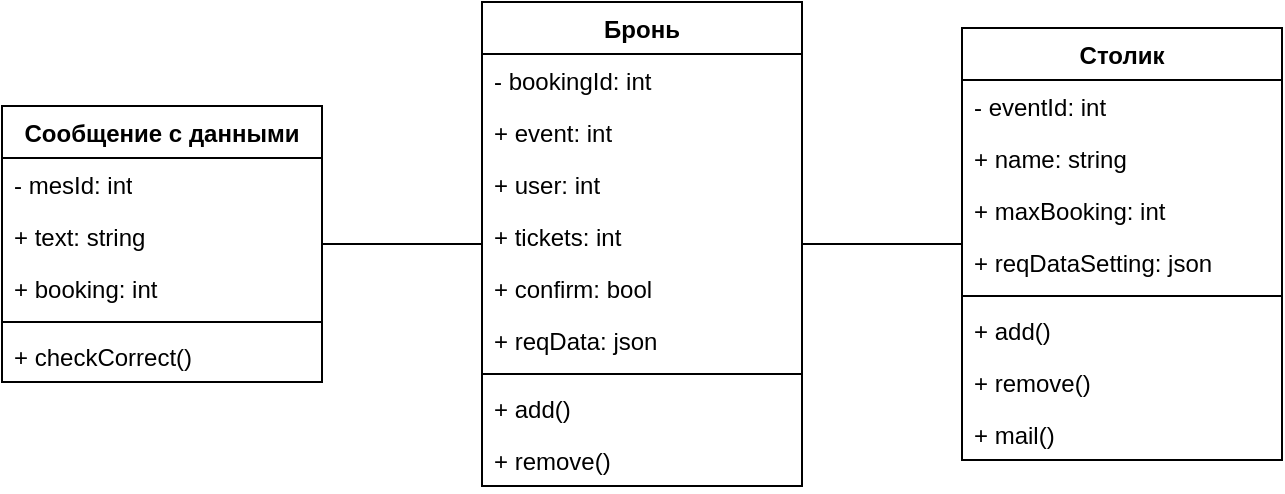 <mxfile version="24.2.1" type="device">
  <diagram id="C5RBs43oDa-KdzZeNtuy" name="Page-1">
    <mxGraphModel dx="1393" dy="804" grid="1" gridSize="10" guides="1" tooltips="1" connect="1" arrows="1" fold="1" page="1" pageScale="1" pageWidth="827" pageHeight="1169" math="0" shadow="0">
      <root>
        <mxCell id="WIyWlLk6GJQsqaUBKTNV-0" />
        <mxCell id="WIyWlLk6GJQsqaUBKTNV-1" parent="WIyWlLk6GJQsqaUBKTNV-0" />
        <mxCell id="sc5lZZcVOWayjLh8mwfy-0" value="Столик" style="swimlane;fontStyle=1;align=center;verticalAlign=top;childLayout=stackLayout;horizontal=1;startSize=26;horizontalStack=0;resizeParent=1;resizeParentMax=0;resizeLast=0;collapsible=1;marginBottom=0;whiteSpace=wrap;html=1;" parent="WIyWlLk6GJQsqaUBKTNV-1" vertex="1">
          <mxGeometry x="520" y="133" width="160" height="216" as="geometry" />
        </mxCell>
        <mxCell id="sc5lZZcVOWayjLh8mwfy-1" value="- eventId: int" style="text;strokeColor=none;fillColor=none;align=left;verticalAlign=top;spacingLeft=4;spacingRight=4;overflow=hidden;rotatable=0;points=[[0,0.5],[1,0.5]];portConstraint=eastwest;whiteSpace=wrap;html=1;" parent="sc5lZZcVOWayjLh8mwfy-0" vertex="1">
          <mxGeometry y="26" width="160" height="26" as="geometry" />
        </mxCell>
        <mxCell id="sc5lZZcVOWayjLh8mwfy-4" value="+ name: string" style="text;strokeColor=none;fillColor=none;align=left;verticalAlign=top;spacingLeft=4;spacingRight=4;overflow=hidden;rotatable=0;points=[[0,0.5],[1,0.5]];portConstraint=eastwest;whiteSpace=wrap;html=1;" parent="sc5lZZcVOWayjLh8mwfy-0" vertex="1">
          <mxGeometry y="52" width="160" height="26" as="geometry" />
        </mxCell>
        <mxCell id="sc5lZZcVOWayjLh8mwfy-21" value="+ maxBooking: int" style="text;strokeColor=none;fillColor=none;align=left;verticalAlign=top;spacingLeft=4;spacingRight=4;overflow=hidden;rotatable=0;points=[[0,0.5],[1,0.5]];portConstraint=eastwest;whiteSpace=wrap;html=1;" parent="sc5lZZcVOWayjLh8mwfy-0" vertex="1">
          <mxGeometry y="78" width="160" height="26" as="geometry" />
        </mxCell>
        <mxCell id="sc5lZZcVOWayjLh8mwfy-22" value="+ reqDataSetting: json" style="text;strokeColor=none;fillColor=none;align=left;verticalAlign=top;spacingLeft=4;spacingRight=4;overflow=hidden;rotatable=0;points=[[0,0.5],[1,0.5]];portConstraint=eastwest;whiteSpace=wrap;html=1;" parent="sc5lZZcVOWayjLh8mwfy-0" vertex="1">
          <mxGeometry y="104" width="160" height="26" as="geometry" />
        </mxCell>
        <mxCell id="sc5lZZcVOWayjLh8mwfy-2" value="" style="line;strokeWidth=1;fillColor=none;align=left;verticalAlign=middle;spacingTop=-1;spacingLeft=3;spacingRight=3;rotatable=0;labelPosition=right;points=[];portConstraint=eastwest;strokeColor=inherit;" parent="sc5lZZcVOWayjLh8mwfy-0" vertex="1">
          <mxGeometry y="130" width="160" height="8" as="geometry" />
        </mxCell>
        <mxCell id="sc5lZZcVOWayjLh8mwfy-3" value="+ add()" style="text;strokeColor=none;fillColor=none;align=left;verticalAlign=top;spacingLeft=4;spacingRight=4;overflow=hidden;rotatable=0;points=[[0,0.5],[1,0.5]];portConstraint=eastwest;whiteSpace=wrap;html=1;" parent="sc5lZZcVOWayjLh8mwfy-0" vertex="1">
          <mxGeometry y="138" width="160" height="26" as="geometry" />
        </mxCell>
        <mxCell id="sc5lZZcVOWayjLh8mwfy-24" value="+ remove()" style="text;strokeColor=none;fillColor=none;align=left;verticalAlign=top;spacingLeft=4;spacingRight=4;overflow=hidden;rotatable=0;points=[[0,0.5],[1,0.5]];portConstraint=eastwest;whiteSpace=wrap;html=1;" parent="sc5lZZcVOWayjLh8mwfy-0" vertex="1">
          <mxGeometry y="164" width="160" height="26" as="geometry" />
        </mxCell>
        <mxCell id="sc5lZZcVOWayjLh8mwfy-25" value="+ mail()" style="text;strokeColor=none;fillColor=none;align=left;verticalAlign=top;spacingLeft=4;spacingRight=4;overflow=hidden;rotatable=0;points=[[0,0.5],[1,0.5]];portConstraint=eastwest;whiteSpace=wrap;html=1;" parent="sc5lZZcVOWayjLh8mwfy-0" vertex="1">
          <mxGeometry y="190" width="160" height="26" as="geometry" />
        </mxCell>
        <mxCell id="sc5lZZcVOWayjLh8mwfy-7" value="Сообщение с данными" style="swimlane;fontStyle=1;align=center;verticalAlign=top;childLayout=stackLayout;horizontal=1;startSize=26;horizontalStack=0;resizeParent=1;resizeParentMax=0;resizeLast=0;collapsible=1;marginBottom=0;whiteSpace=wrap;html=1;" parent="WIyWlLk6GJQsqaUBKTNV-1" vertex="1">
          <mxGeometry x="40" y="172" width="160" height="138" as="geometry" />
        </mxCell>
        <mxCell id="sc5lZZcVOWayjLh8mwfy-8" value="- mesId: int" style="text;strokeColor=none;fillColor=none;align=left;verticalAlign=top;spacingLeft=4;spacingRight=4;overflow=hidden;rotatable=0;points=[[0,0.5],[1,0.5]];portConstraint=eastwest;whiteSpace=wrap;html=1;" parent="sc5lZZcVOWayjLh8mwfy-7" vertex="1">
          <mxGeometry y="26" width="160" height="26" as="geometry" />
        </mxCell>
        <mxCell id="sc5lZZcVOWayjLh8mwfy-9" value="+ text: string" style="text;strokeColor=none;fillColor=none;align=left;verticalAlign=top;spacingLeft=4;spacingRight=4;overflow=hidden;rotatable=0;points=[[0,0.5],[1,0.5]];portConstraint=eastwest;whiteSpace=wrap;html=1;" parent="sc5lZZcVOWayjLh8mwfy-7" vertex="1">
          <mxGeometry y="52" width="160" height="26" as="geometry" />
        </mxCell>
        <mxCell id="sc5lZZcVOWayjLh8mwfy-10" value="+ booking: int" style="text;strokeColor=none;fillColor=none;align=left;verticalAlign=top;spacingLeft=4;spacingRight=4;overflow=hidden;rotatable=0;points=[[0,0.5],[1,0.5]];portConstraint=eastwest;whiteSpace=wrap;html=1;" parent="sc5lZZcVOWayjLh8mwfy-7" vertex="1">
          <mxGeometry y="78" width="160" height="26" as="geometry" />
        </mxCell>
        <mxCell id="sc5lZZcVOWayjLh8mwfy-11" value="" style="line;strokeWidth=1;fillColor=none;align=left;verticalAlign=middle;spacingTop=-1;spacingLeft=3;spacingRight=3;rotatable=0;labelPosition=right;points=[];portConstraint=eastwest;strokeColor=inherit;" parent="sc5lZZcVOWayjLh8mwfy-7" vertex="1">
          <mxGeometry y="104" width="160" height="8" as="geometry" />
        </mxCell>
        <mxCell id="sc5lZZcVOWayjLh8mwfy-13" value="+ checkCorrect()" style="text;strokeColor=none;fillColor=none;align=left;verticalAlign=top;spacingLeft=4;spacingRight=4;overflow=hidden;rotatable=0;points=[[0,0.5],[1,0.5]];portConstraint=eastwest;whiteSpace=wrap;html=1;" parent="sc5lZZcVOWayjLh8mwfy-7" vertex="1">
          <mxGeometry y="112" width="160" height="26" as="geometry" />
        </mxCell>
        <mxCell id="sc5lZZcVOWayjLh8mwfy-14" value="Бронь" style="swimlane;fontStyle=1;align=center;verticalAlign=top;childLayout=stackLayout;horizontal=1;startSize=26;horizontalStack=0;resizeParent=1;resizeParentMax=0;resizeLast=0;collapsible=1;marginBottom=0;whiteSpace=wrap;html=1;" parent="WIyWlLk6GJQsqaUBKTNV-1" vertex="1">
          <mxGeometry x="280" y="120" width="160" height="242" as="geometry" />
        </mxCell>
        <mxCell id="sc5lZZcVOWayjLh8mwfy-15" value="- bookingId: int" style="text;strokeColor=none;fillColor=none;align=left;verticalAlign=top;spacingLeft=4;spacingRight=4;overflow=hidden;rotatable=0;points=[[0,0.5],[1,0.5]];portConstraint=eastwest;whiteSpace=wrap;html=1;" parent="sc5lZZcVOWayjLh8mwfy-14" vertex="1">
          <mxGeometry y="26" width="160" height="26" as="geometry" />
        </mxCell>
        <mxCell id="sc5lZZcVOWayjLh8mwfy-16" value="+ event: int" style="text;strokeColor=none;fillColor=none;align=left;verticalAlign=top;spacingLeft=4;spacingRight=4;overflow=hidden;rotatable=0;points=[[0,0.5],[1,0.5]];portConstraint=eastwest;whiteSpace=wrap;html=1;" parent="sc5lZZcVOWayjLh8mwfy-14" vertex="1">
          <mxGeometry y="52" width="160" height="26" as="geometry" />
        </mxCell>
        <mxCell id="sc5lZZcVOWayjLh8mwfy-17" value="+ user: int" style="text;strokeColor=none;fillColor=none;align=left;verticalAlign=top;spacingLeft=4;spacingRight=4;overflow=hidden;rotatable=0;points=[[0,0.5],[1,0.5]];portConstraint=eastwest;whiteSpace=wrap;html=1;" parent="sc5lZZcVOWayjLh8mwfy-14" vertex="1">
          <mxGeometry y="78" width="160" height="26" as="geometry" />
        </mxCell>
        <mxCell id="sc5lZZcVOWayjLh8mwfy-26" value="+ tickets: int" style="text;strokeColor=none;fillColor=none;align=left;verticalAlign=top;spacingLeft=4;spacingRight=4;overflow=hidden;rotatable=0;points=[[0,0.5],[1,0.5]];portConstraint=eastwest;whiteSpace=wrap;html=1;" parent="sc5lZZcVOWayjLh8mwfy-14" vertex="1">
          <mxGeometry y="104" width="160" height="26" as="geometry" />
        </mxCell>
        <mxCell id="sc5lZZcVOWayjLh8mwfy-27" value="+ confirm: bool" style="text;strokeColor=none;fillColor=none;align=left;verticalAlign=top;spacingLeft=4;spacingRight=4;overflow=hidden;rotatable=0;points=[[0,0.5],[1,0.5]];portConstraint=eastwest;whiteSpace=wrap;html=1;" parent="sc5lZZcVOWayjLh8mwfy-14" vertex="1">
          <mxGeometry y="130" width="160" height="26" as="geometry" />
        </mxCell>
        <mxCell id="sc5lZZcVOWayjLh8mwfy-28" value="+ reqData: json" style="text;strokeColor=none;fillColor=none;align=left;verticalAlign=top;spacingLeft=4;spacingRight=4;overflow=hidden;rotatable=0;points=[[0,0.5],[1,0.5]];portConstraint=eastwest;whiteSpace=wrap;html=1;" parent="sc5lZZcVOWayjLh8mwfy-14" vertex="1">
          <mxGeometry y="156" width="160" height="26" as="geometry" />
        </mxCell>
        <mxCell id="sc5lZZcVOWayjLh8mwfy-18" value="" style="line;strokeWidth=1;fillColor=none;align=left;verticalAlign=middle;spacingTop=-1;spacingLeft=3;spacingRight=3;rotatable=0;labelPosition=right;points=[];portConstraint=eastwest;strokeColor=inherit;" parent="sc5lZZcVOWayjLh8mwfy-14" vertex="1">
          <mxGeometry y="182" width="160" height="8" as="geometry" />
        </mxCell>
        <mxCell id="sc5lZZcVOWayjLh8mwfy-19" value="+ add()" style="text;strokeColor=none;fillColor=none;align=left;verticalAlign=top;spacingLeft=4;spacingRight=4;overflow=hidden;rotatable=0;points=[[0,0.5],[1,0.5]];portConstraint=eastwest;whiteSpace=wrap;html=1;" parent="sc5lZZcVOWayjLh8mwfy-14" vertex="1">
          <mxGeometry y="190" width="160" height="26" as="geometry" />
        </mxCell>
        <mxCell id="sc5lZZcVOWayjLh8mwfy-20" value="+ remove()" style="text;strokeColor=none;fillColor=none;align=left;verticalAlign=top;spacingLeft=4;spacingRight=4;overflow=hidden;rotatable=0;points=[[0,0.5],[1,0.5]];portConstraint=eastwest;whiteSpace=wrap;html=1;" parent="sc5lZZcVOWayjLh8mwfy-14" vertex="1">
          <mxGeometry y="216" width="160" height="26" as="geometry" />
        </mxCell>
        <mxCell id="sc5lZZcVOWayjLh8mwfy-30" value="" style="endArrow=none;endFill=0;endSize=12;html=1;rounded=0;edgeStyle=orthogonalEdgeStyle;" parent="WIyWlLk6GJQsqaUBKTNV-1" source="sc5lZZcVOWayjLh8mwfy-7" target="sc5lZZcVOWayjLh8mwfy-14" edge="1">
          <mxGeometry width="160" relative="1" as="geometry">
            <mxPoint x="310" y="290" as="sourcePoint" />
            <mxPoint x="470" y="290" as="targetPoint" />
          </mxGeometry>
        </mxCell>
        <mxCell id="sc5lZZcVOWayjLh8mwfy-31" value="" style="endArrow=none;endFill=0;endSize=12;html=1;rounded=0;edgeStyle=orthogonalEdgeStyle;" parent="WIyWlLk6GJQsqaUBKTNV-1" source="sc5lZZcVOWayjLh8mwfy-14" target="sc5lZZcVOWayjLh8mwfy-0" edge="1">
          <mxGeometry width="160" relative="1" as="geometry">
            <mxPoint x="190" y="400" as="sourcePoint" />
            <mxPoint x="270" y="452" as="targetPoint" />
          </mxGeometry>
        </mxCell>
      </root>
    </mxGraphModel>
  </diagram>
</mxfile>
